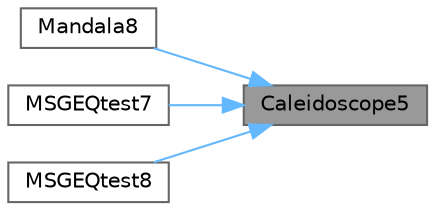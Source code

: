digraph "Caleidoscope5"
{
 // INTERACTIVE_SVG=YES
 // LATEX_PDF_SIZE
  bgcolor="transparent";
  edge [fontname=Helvetica,fontsize=10,labelfontname=Helvetica,labelfontsize=10];
  node [fontname=Helvetica,fontsize=10,shape=box,height=0.2,width=0.4];
  rankdir="RL";
  Node1 [id="Node000001",label="Caleidoscope5",height=0.2,width=0.4,color="gray40", fillcolor="grey60", style="filled", fontcolor="black",tooltip=" "];
  Node1 -> Node2 [id="edge1_Node000001_Node000002",dir="back",color="steelblue1",style="solid",tooltip=" "];
  Node2 [id="Node000002",label="Mandala8",height=0.2,width=0.4,color="grey40", fillcolor="white", style="filled",URL="$d6/d43/funky_8cpp_a8e63ccdacfca71c6684433ecace8589a.html#a8e63ccdacfca71c6684433ecace8589a",tooltip=" "];
  Node1 -> Node3 [id="edge2_Node000001_Node000003",dir="back",color="steelblue1",style="solid",tooltip=" "];
  Node3 [id="Node000003",label="MSGEQtest7",height=0.2,width=0.4,color="grey40", fillcolor="white", style="filled",URL="$d6/d43/funky_8cpp_a64119518b389bf1484bcd401c013e039.html#a64119518b389bf1484bcd401c013e039",tooltip=" "];
  Node1 -> Node4 [id="edge3_Node000001_Node000004",dir="back",color="steelblue1",style="solid",tooltip=" "];
  Node4 [id="Node000004",label="MSGEQtest8",height=0.2,width=0.4,color="grey40", fillcolor="white", style="filled",URL="$d6/d43/funky_8cpp_a6251e0905eca458baff9f37b5fe909c2.html#a6251e0905eca458baff9f37b5fe909c2",tooltip=" "];
}
